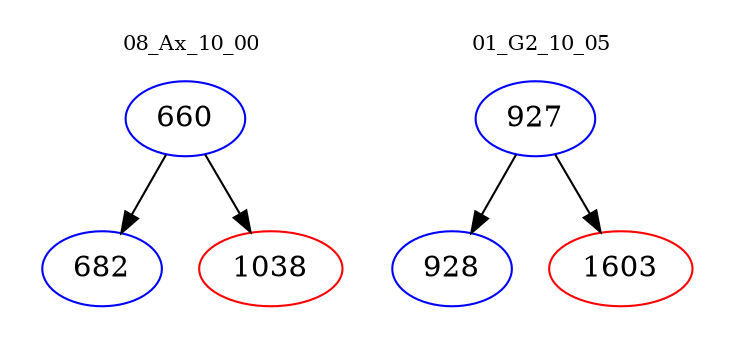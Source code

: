 digraph{
subgraph cluster_0 {
color = white
label = "08_Ax_10_00";
fontsize=10;
T0_660 [label="660", color="blue"]
T0_660 -> T0_682 [color="black"]
T0_682 [label="682", color="blue"]
T0_660 -> T0_1038 [color="black"]
T0_1038 [label="1038", color="red"]
}
subgraph cluster_1 {
color = white
label = "01_G2_10_05";
fontsize=10;
T1_927 [label="927", color="blue"]
T1_927 -> T1_928 [color="black"]
T1_928 [label="928", color="blue"]
T1_927 -> T1_1603 [color="black"]
T1_1603 [label="1603", color="red"]
}
}
